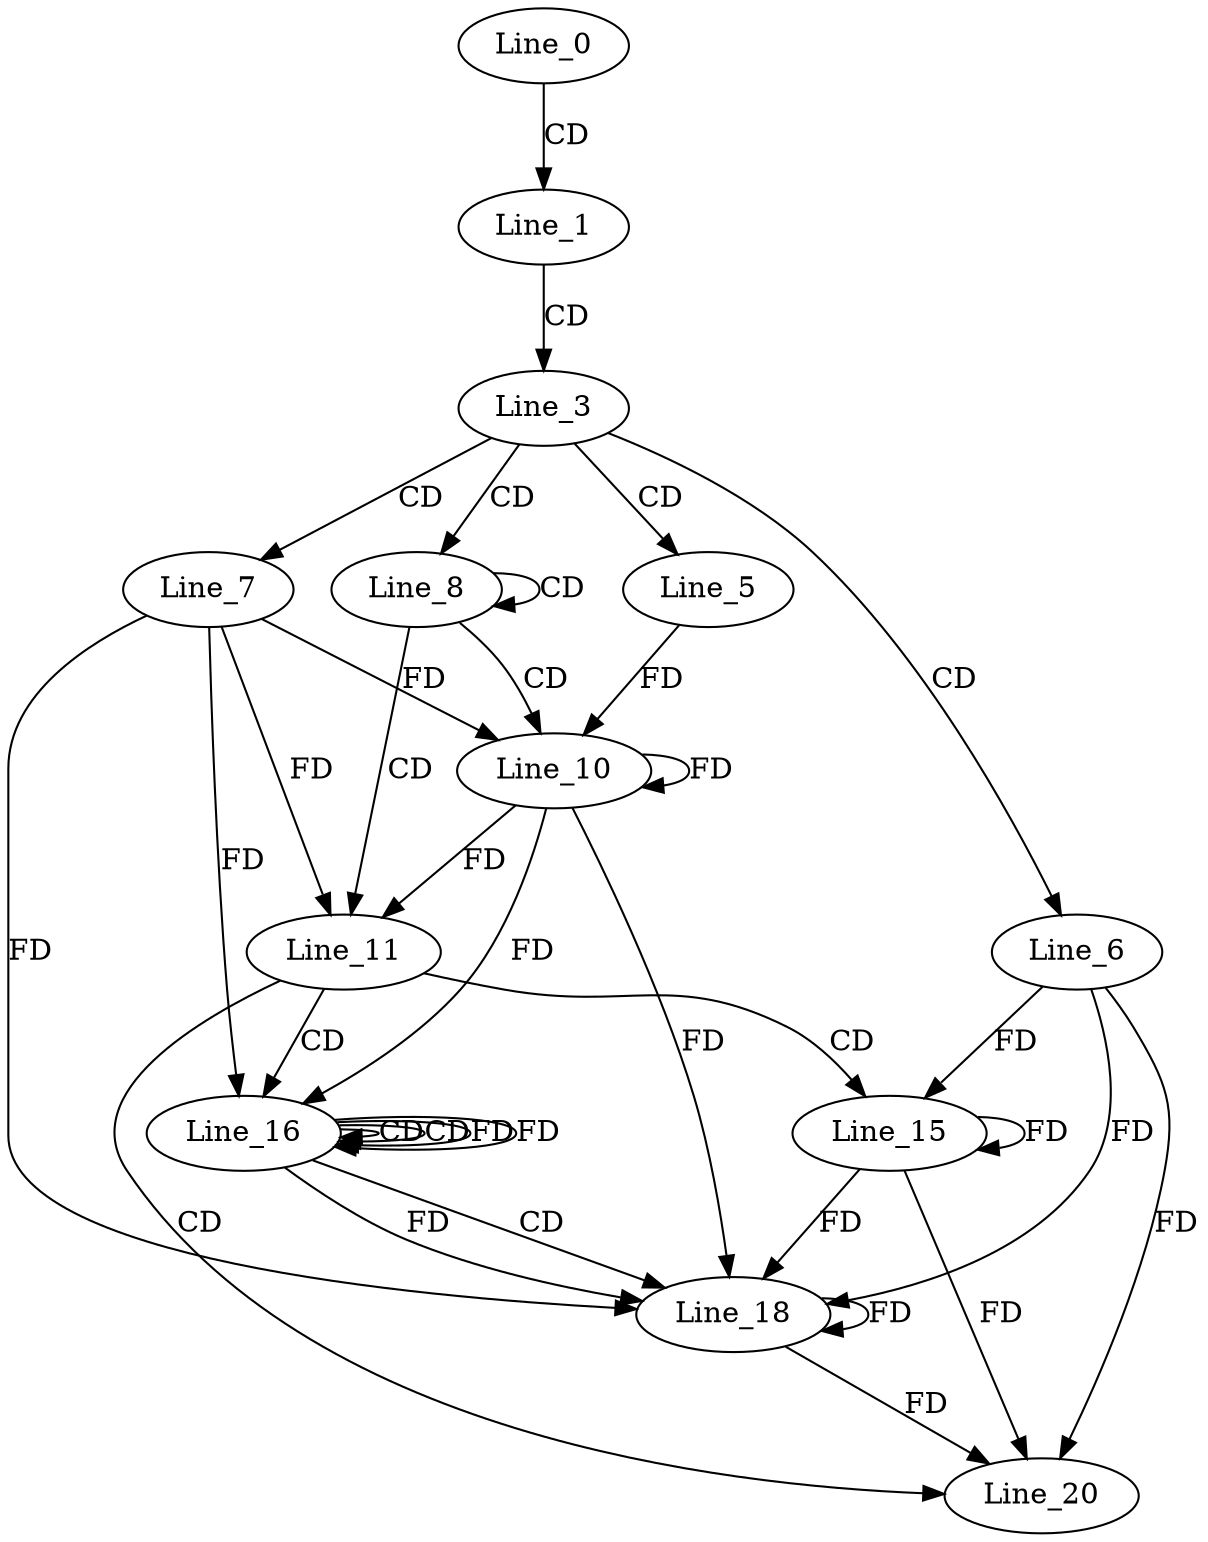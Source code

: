 digraph G {
  Line_0;
  Line_1;
  Line_3;
  Line_5;
  Line_6;
  Line_7;
  Line_8;
  Line_10;
  Line_10;
  Line_11;
  Line_11;
  Line_11;
  Line_15;
  Line_16;
  Line_16;
  Line_16;
  Line_16;
  Line_18;
  Line_18;
  Line_20;
  Line_0 -> Line_1 [ label="CD" ];
  Line_1 -> Line_3 [ label="CD" ];
  Line_3 -> Line_5 [ label="CD" ];
  Line_3 -> Line_6 [ label="CD" ];
  Line_3 -> Line_7 [ label="CD" ];
  Line_3 -> Line_8 [ label="CD" ];
  Line_8 -> Line_8 [ label="CD" ];
  Line_8 -> Line_10 [ label="CD" ];
  Line_10 -> Line_10 [ label="FD" ];
  Line_7 -> Line_10 [ label="FD" ];
  Line_5 -> Line_10 [ label="FD" ];
  Line_8 -> Line_11 [ label="CD" ];
  Line_10 -> Line_11 [ label="FD" ];
  Line_7 -> Line_11 [ label="FD" ];
  Line_11 -> Line_15 [ label="CD" ];
  Line_15 -> Line_15 [ label="FD" ];
  Line_6 -> Line_15 [ label="FD" ];
  Line_11 -> Line_16 [ label="CD" ];
  Line_16 -> Line_16 [ label="CD" ];
  Line_16 -> Line_16 [ label="CD" ];
  Line_10 -> Line_16 [ label="FD" ];
  Line_7 -> Line_16 [ label="FD" ];
  Line_16 -> Line_16 [ label="FD" ];
  Line_16 -> Line_18 [ label="CD" ];
  Line_18 -> Line_18 [ label="FD" ];
  Line_15 -> Line_18 [ label="FD" ];
  Line_6 -> Line_18 [ label="FD" ];
  Line_10 -> Line_18 [ label="FD" ];
  Line_7 -> Line_18 [ label="FD" ];
  Line_16 -> Line_18 [ label="FD" ];
  Line_11 -> Line_20 [ label="CD" ];
  Line_18 -> Line_20 [ label="FD" ];
  Line_15 -> Line_20 [ label="FD" ];
  Line_6 -> Line_20 [ label="FD" ];
  Line_16 -> Line_16 [ label="FD" ];
}

